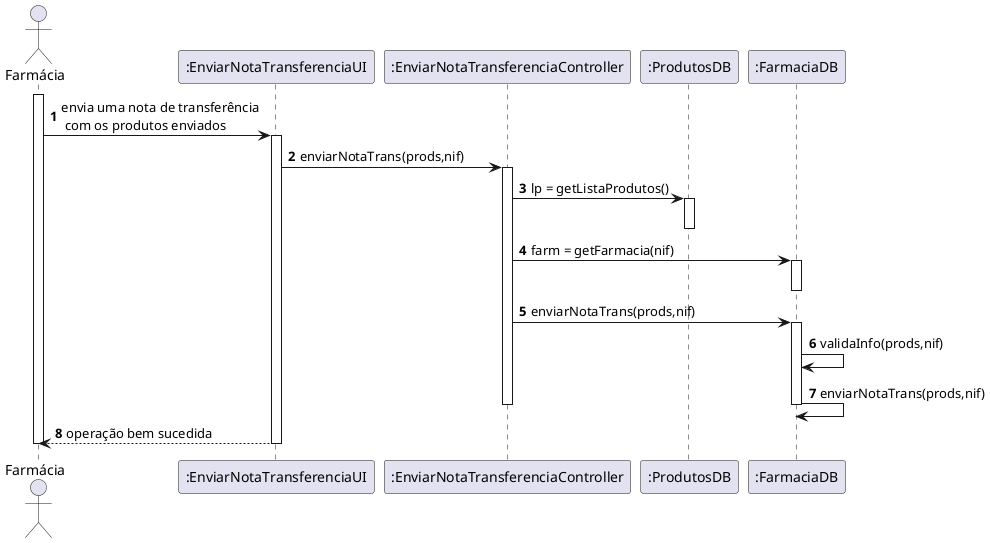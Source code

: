 @startuml
autonumber

actor "Farmácia" as FARM
participant ":EnviarNotaTransferenciaUI" as UI
participant ":EnviarNotaTransferenciaController" as CTL
participant ":ProdutosDB" as PDB
participant ":FarmaciaDB" as FDB

activate FARM
FARM -> UI : envia uma nota de transferência\n com os produtos enviados
activate UI
UI -> CTL : enviarNotaTrans(prods,nif)
activate CTL

CTL -> PDB : lp = getListaProdutos()
activate PDB
deactivate PDB

CTL -> FDB : farm = getFarmacia(nif)
activate FDB
deactivate FDB

CTL -> FDB : enviarNotaTrans(prods,nif)
activate FDB

FDB -> FDB : validaInfo(prods,nif)

FDB -> FDB : enviarNotaTrans(prods,nif)

deactivate FDB

deactivate CTL

UI --> FARM : operação bem sucedida
deactivate UI

deactivate FARM
@enduml
